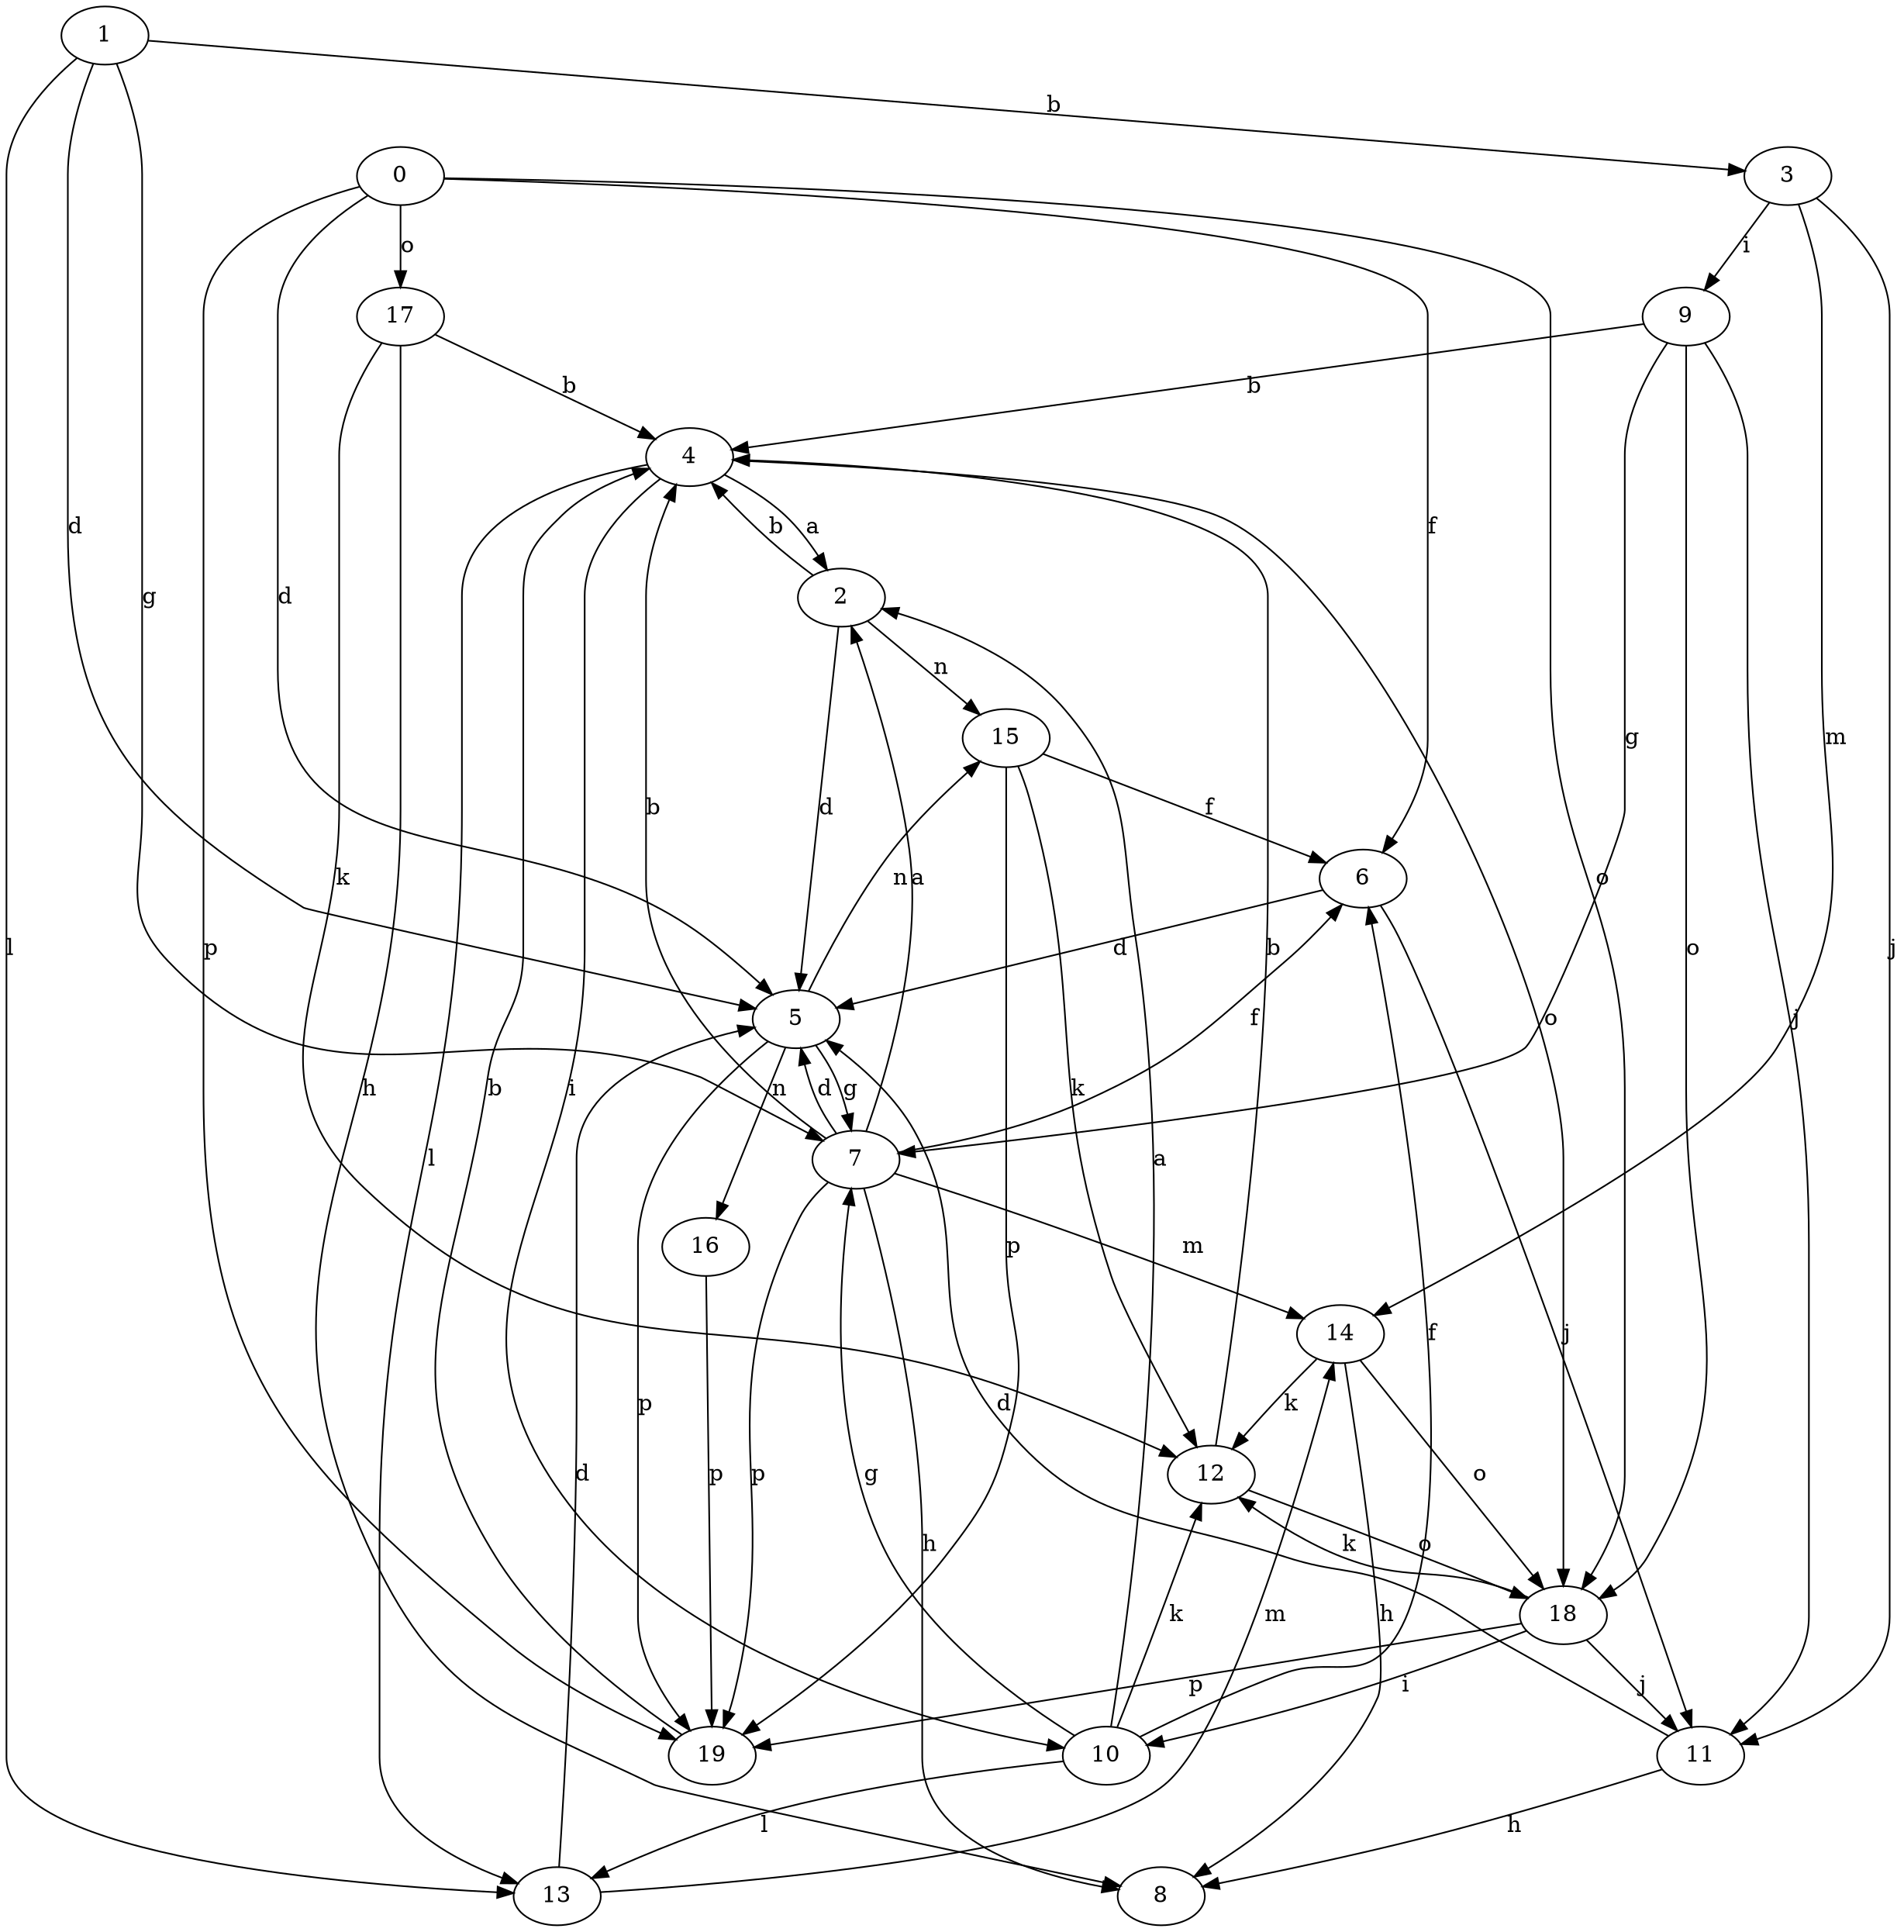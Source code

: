 strict digraph  {
1;
2;
3;
4;
5;
6;
7;
8;
9;
10;
11;
12;
13;
14;
0;
15;
16;
17;
18;
19;
1 -> 3  [label=b];
1 -> 5  [label=d];
1 -> 7  [label=g];
1 -> 13  [label=l];
2 -> 4  [label=b];
2 -> 5  [label=d];
2 -> 15  [label=n];
3 -> 9  [label=i];
3 -> 11  [label=j];
3 -> 14  [label=m];
4 -> 2  [label=a];
4 -> 10  [label=i];
4 -> 13  [label=l];
4 -> 18  [label=o];
5 -> 7  [label=g];
5 -> 15  [label=n];
5 -> 16  [label=n];
5 -> 19  [label=p];
6 -> 5  [label=d];
6 -> 11  [label=j];
7 -> 2  [label=a];
7 -> 4  [label=b];
7 -> 5  [label=d];
7 -> 6  [label=f];
7 -> 8  [label=h];
7 -> 14  [label=m];
7 -> 19  [label=p];
9 -> 4  [label=b];
9 -> 7  [label=g];
9 -> 11  [label=j];
9 -> 18  [label=o];
10 -> 2  [label=a];
10 -> 6  [label=f];
10 -> 7  [label=g];
10 -> 12  [label=k];
10 -> 13  [label=l];
11 -> 5  [label=d];
11 -> 8  [label=h];
12 -> 4  [label=b];
12 -> 18  [label=o];
13 -> 5  [label=d];
13 -> 14  [label=m];
14 -> 8  [label=h];
14 -> 12  [label=k];
14 -> 18  [label=o];
0 -> 5  [label=d];
0 -> 6  [label=f];
0 -> 17  [label=o];
0 -> 18  [label=o];
0 -> 19  [label=p];
15 -> 6  [label=f];
15 -> 12  [label=k];
15 -> 19  [label=p];
16 -> 19  [label=p];
17 -> 4  [label=b];
17 -> 8  [label=h];
17 -> 12  [label=k];
18 -> 10  [label=i];
18 -> 11  [label=j];
18 -> 12  [label=k];
18 -> 19  [label=p];
19 -> 4  [label=b];
}
